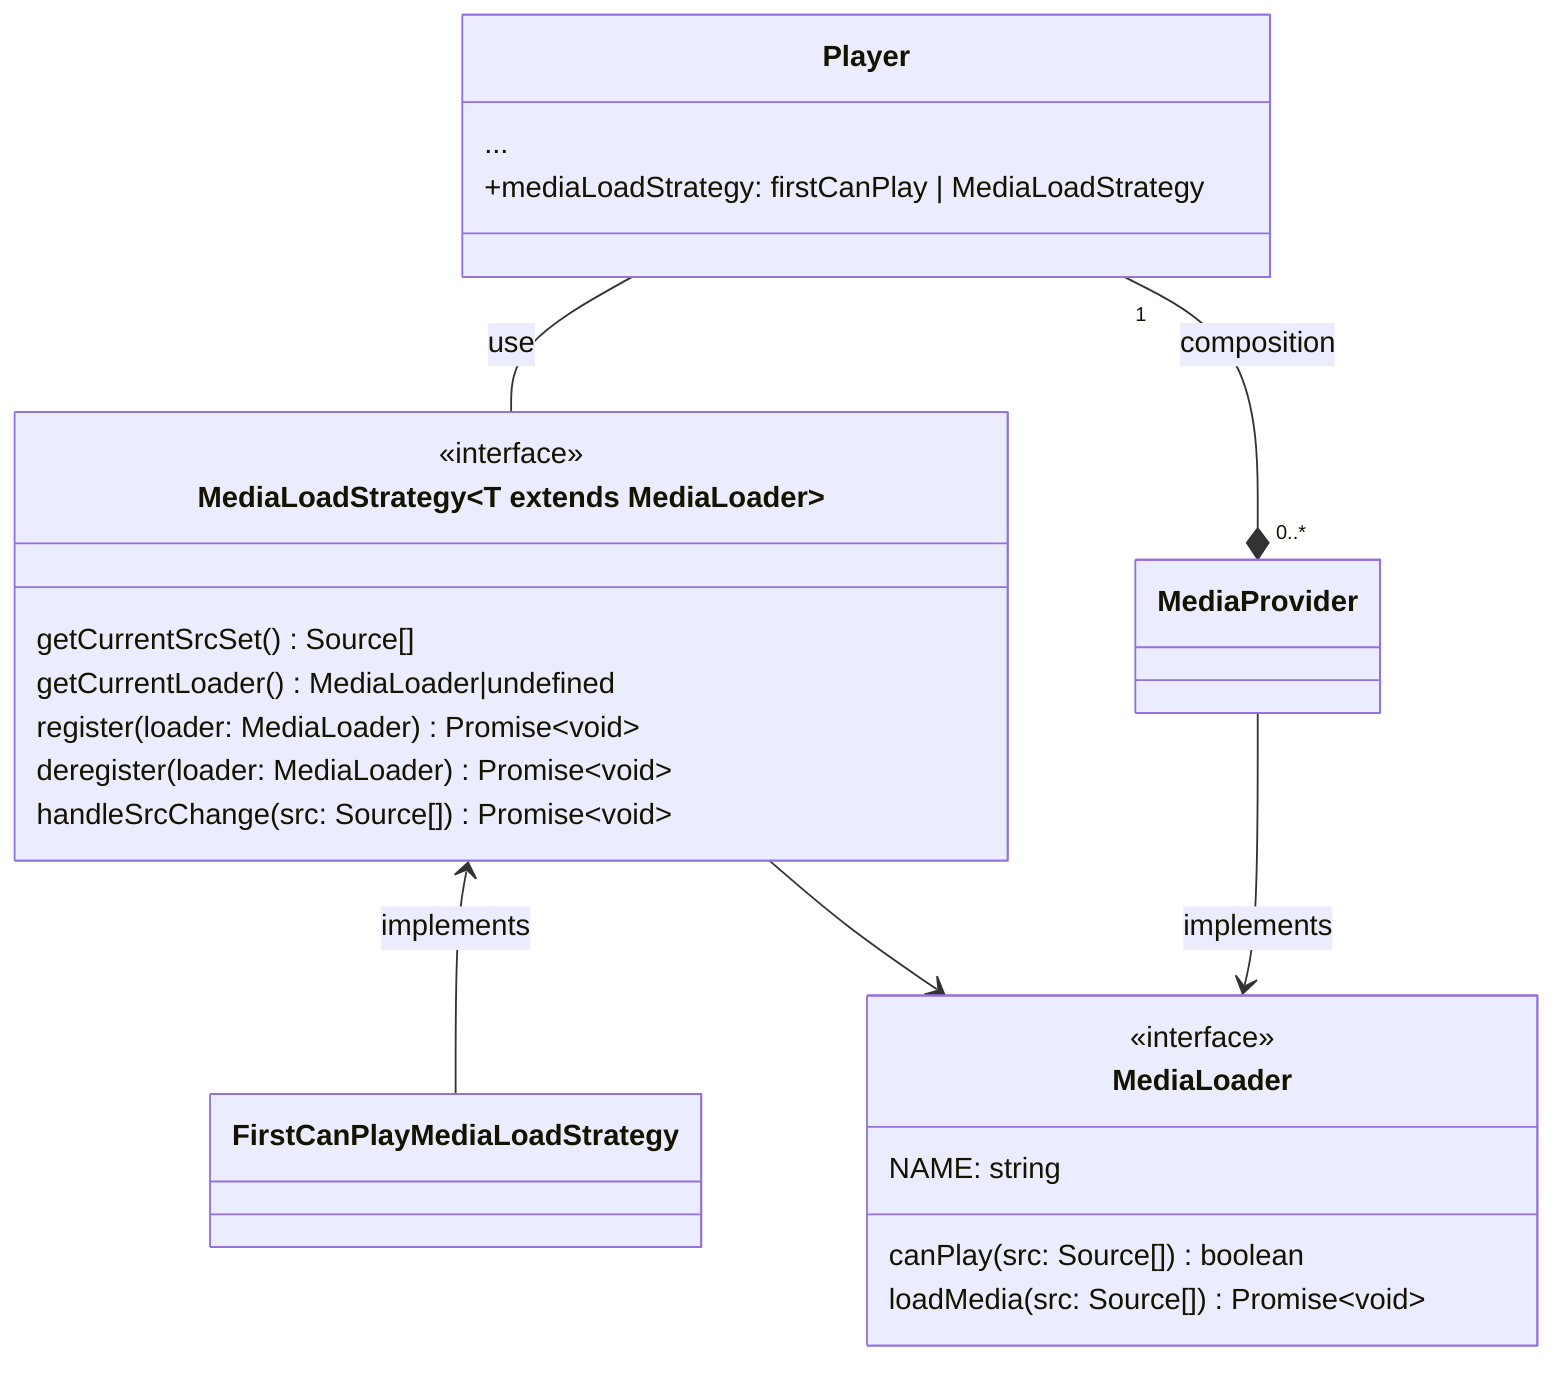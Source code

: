 classDiagram

class Player {
    ...
    +mediaLoadStrategy: firstCanPlay | MediaLoadStrategy
}

class MediaLoader {
    <<interface>>
    NAME: string
    canPlay(src: Source[]) boolean
    loadMedia(src: Source[]) Promise~void~
}

class MediaLoadStrategy~T extends MediaLoader~ {
    <<interface>>
    getCurrentSrcSet() Source[]
    getCurrentLoader() MediaLoader|undefined
    register(loader: MediaLoader) Promise~void~
    deregister(loader: MediaLoader) Promise~void~
    handleSrcChange(src: Source[]) Promise~void~
}

class FirstCanPlayMediaLoadStrategy

MediaLoadStrategy <-- FirstCanPlayMediaLoadStrategy: implements
MediaLoadStrategy --> MediaLoader

Player -- MediaLoadStrategy: use
Player "1" --* "0..*" MediaProvider: composition

MediaProvider --> MediaLoader: implements